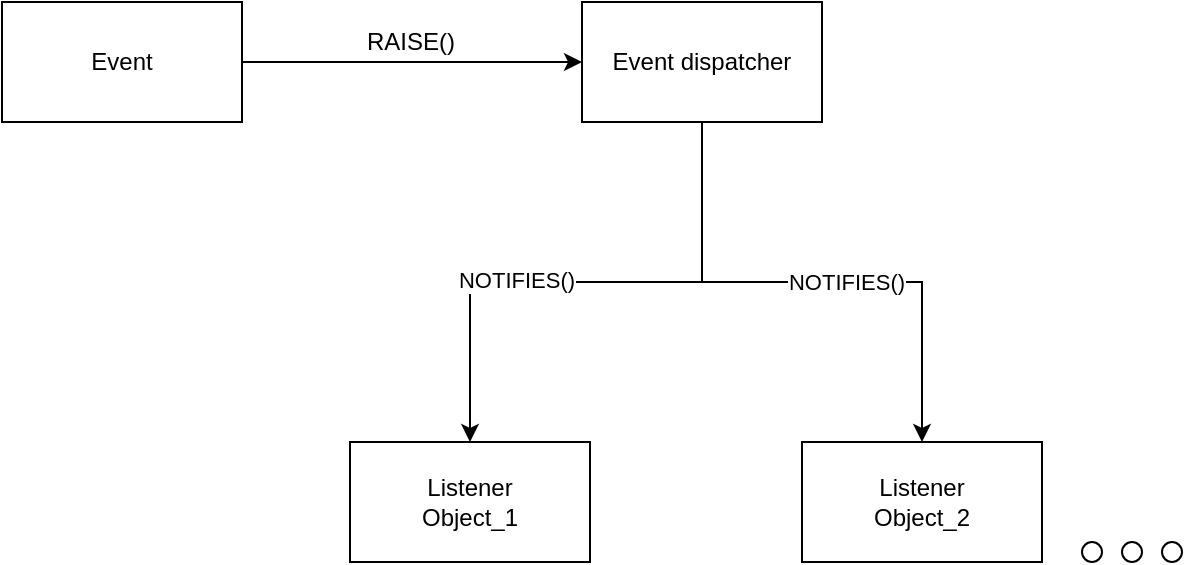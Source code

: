 <mxfile version="14.6.10" type="device"><diagram id="C5RBs43oDa-KdzZeNtuy" name="Page-1"><mxGraphModel dx="1038" dy="548" grid="1" gridSize="10" guides="1" tooltips="1" connect="1" arrows="1" fold="1" page="1" pageScale="1" pageWidth="827" pageHeight="1169" math="0" shadow="0"><root><mxCell id="WIyWlLk6GJQsqaUBKTNV-0"/><mxCell id="WIyWlLk6GJQsqaUBKTNV-1" parent="WIyWlLk6GJQsqaUBKTNV-0"/><mxCell id="1h3MPTJEIl8x_Eg0spwQ-2" style="edgeStyle=orthogonalEdgeStyle;rounded=0;orthogonalLoop=1;jettySize=auto;html=1;exitX=1;exitY=0.5;exitDx=0;exitDy=0;" edge="1" parent="WIyWlLk6GJQsqaUBKTNV-1" source="1h3MPTJEIl8x_Eg0spwQ-0" target="1h3MPTJEIl8x_Eg0spwQ-1"><mxGeometry relative="1" as="geometry"/></mxCell><mxCell id="1h3MPTJEIl8x_Eg0spwQ-0" value="Event" style="rounded=0;whiteSpace=wrap;html=1;" vertex="1" parent="WIyWlLk6GJQsqaUBKTNV-1"><mxGeometry x="90" y="90" width="120" height="60" as="geometry"/></mxCell><mxCell id="1h3MPTJEIl8x_Eg0spwQ-10" style="edgeStyle=orthogonalEdgeStyle;rounded=0;orthogonalLoop=1;jettySize=auto;html=1;exitX=0.5;exitY=1;exitDx=0;exitDy=0;entryX=0.5;entryY=0;entryDx=0;entryDy=0;" edge="1" parent="WIyWlLk6GJQsqaUBKTNV-1" source="1h3MPTJEIl8x_Eg0spwQ-1" target="1h3MPTJEIl8x_Eg0spwQ-4"><mxGeometry relative="1" as="geometry"/></mxCell><mxCell id="1h3MPTJEIl8x_Eg0spwQ-11" value="NOTIFIES()" style="edgeLabel;html=1;align=center;verticalAlign=middle;resizable=0;points=[];" vertex="1" connectable="0" parent="1h3MPTJEIl8x_Eg0spwQ-10"><mxGeometry x="0.257" y="-1" relative="1" as="geometry"><mxPoint as="offset"/></mxGeometry></mxCell><mxCell id="1h3MPTJEIl8x_Eg0spwQ-12" style="edgeStyle=orthogonalEdgeStyle;rounded=0;orthogonalLoop=1;jettySize=auto;html=1;exitX=0.5;exitY=1;exitDx=0;exitDy=0;" edge="1" parent="WIyWlLk6GJQsqaUBKTNV-1" source="1h3MPTJEIl8x_Eg0spwQ-1" target="1h3MPTJEIl8x_Eg0spwQ-5"><mxGeometry relative="1" as="geometry"/></mxCell><mxCell id="1h3MPTJEIl8x_Eg0spwQ-13" value="NOTIFIES()" style="edgeLabel;html=1;align=center;verticalAlign=middle;resizable=0;points=[];" vertex="1" connectable="0" parent="1h3MPTJEIl8x_Eg0spwQ-12"><mxGeometry x="0.124" y="-3" relative="1" as="geometry"><mxPoint y="-3" as="offset"/></mxGeometry></mxCell><mxCell id="1h3MPTJEIl8x_Eg0spwQ-1" value="Event dispatcher" style="rounded=0;whiteSpace=wrap;html=1;" vertex="1" parent="WIyWlLk6GJQsqaUBKTNV-1"><mxGeometry x="380" y="90" width="120" height="60" as="geometry"/></mxCell><mxCell id="1h3MPTJEIl8x_Eg0spwQ-3" value="RAISE()" style="text;html=1;align=center;verticalAlign=middle;resizable=0;points=[];autosize=1;strokeColor=none;" vertex="1" parent="WIyWlLk6GJQsqaUBKTNV-1"><mxGeometry x="263.5" y="100" width="60" height="20" as="geometry"/></mxCell><mxCell id="1h3MPTJEIl8x_Eg0spwQ-4" value="Listener&lt;br&gt;Object_1" style="rounded=0;whiteSpace=wrap;html=1;" vertex="1" parent="WIyWlLk6GJQsqaUBKTNV-1"><mxGeometry x="264" y="310" width="120" height="60" as="geometry"/></mxCell><mxCell id="1h3MPTJEIl8x_Eg0spwQ-5" value="Listener&lt;br&gt;Object_2" style="rounded=0;whiteSpace=wrap;html=1;" vertex="1" parent="WIyWlLk6GJQsqaUBKTNV-1"><mxGeometry x="490" y="310" width="120" height="60" as="geometry"/></mxCell><mxCell id="1h3MPTJEIl8x_Eg0spwQ-7" value="" style="ellipse;whiteSpace=wrap;html=1;aspect=fixed;" vertex="1" parent="WIyWlLk6GJQsqaUBKTNV-1"><mxGeometry x="630" y="360" width="10" height="10" as="geometry"/></mxCell><mxCell id="1h3MPTJEIl8x_Eg0spwQ-8" value="" style="ellipse;whiteSpace=wrap;html=1;aspect=fixed;" vertex="1" parent="WIyWlLk6GJQsqaUBKTNV-1"><mxGeometry x="650" y="360" width="10" height="10" as="geometry"/></mxCell><mxCell id="1h3MPTJEIl8x_Eg0spwQ-9" value="" style="ellipse;whiteSpace=wrap;html=1;aspect=fixed;" vertex="1" parent="WIyWlLk6GJQsqaUBKTNV-1"><mxGeometry x="670" y="360" width="10" height="10" as="geometry"/></mxCell></root></mxGraphModel></diagram></mxfile>
